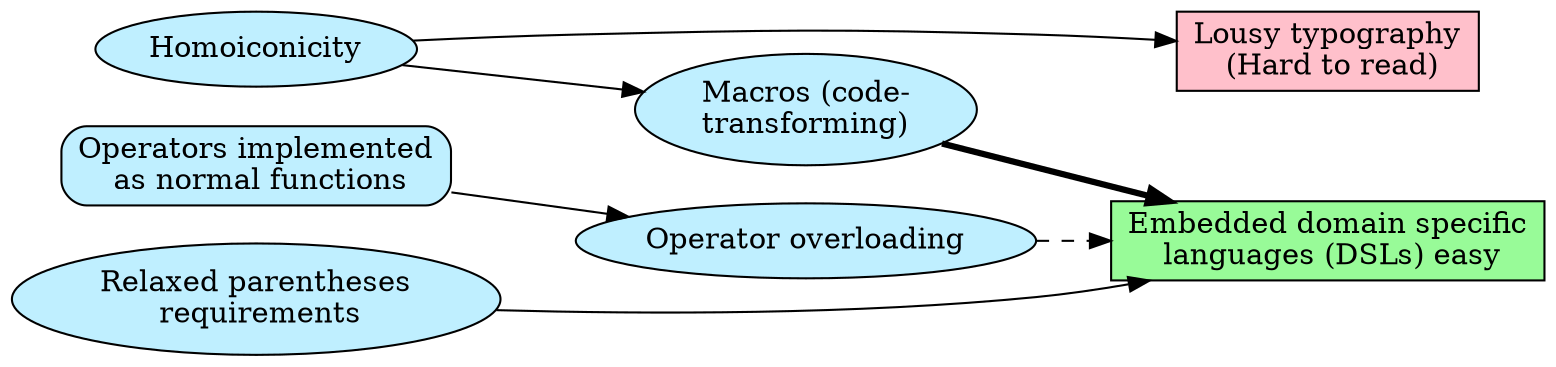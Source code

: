 /*
 * [] Languages: L_HASKELL, L_JAVA, L_CPP, L_OBJC, L_PYTHON, L_RUBY, L_LISP
 */

digraph "Language Properties" {
    graph [rankdir = LR]                                // layout algorithm
    graph [fontname="ArialRoundedMTBold", fontsize=16]  // header font
    graph [dpi=72]
    graph [margin=-.2, color=white]                     // trim edges
    node [style=filled, fillcolor=white]                // nodes default to filled
    
    /* Edges */
    
    subgraph "cluster-3" {
        //label="Domain Specific Language Support"
        
        // Labels & Styles
        Homoiconic          [label="Homoiconicity", fillcolor=lightblue1]                           // L_LISP
        Macros              [label="Macros (code-\ntransforming)", fillcolor=lightblue1]            // L_LISP
        EmbeddedDSLs        [label="Embedded domain specific\n languages (DSLs) easy",
            fillcolor=palegreen, shape=box]                                                         // L_LISP,           L_RUBY
        BadTypography       [label="Lousy typography\n (Hard to read)",
            fillcolor=pink, shape=box]                                                              // L_LISP
        OperatorsAsMethods  [label="Operators implemented\n as normal functions",
            fillcolor=lightblue1, shape=Mrecord]                                                    // L_LISP, L_PYTHON
        OperatorOverloading [label="Operator overloading", fillcolor=lightblue1]                    // L_LISP, L_PYTHON,         L_CPP
        RelaxedParens       [label="Relaxed parentheses\n requirements", fillcolor=lightblue1]      //                   L_RUBY
        
        // Nodes & Edges
        Homoiconic -> BadTypography
        Homoiconic -> Macros
                      Macros                      -> EmbeddedDSLs [penwidth=3]
        OperatorsAsMethods -> OperatorOverloading
                              OperatorOverloading -> EmbeddedDSLs [style=dashed]
        RelaxedParens                             -> EmbeddedDSLs
        
        subgraph { rank=source
            Homoiconic OperatorsAsMethods RelaxedParens
        }
        
        subgraph { rank=sink
            EmbeddedDSLs BadTypography
        }
    }
}
